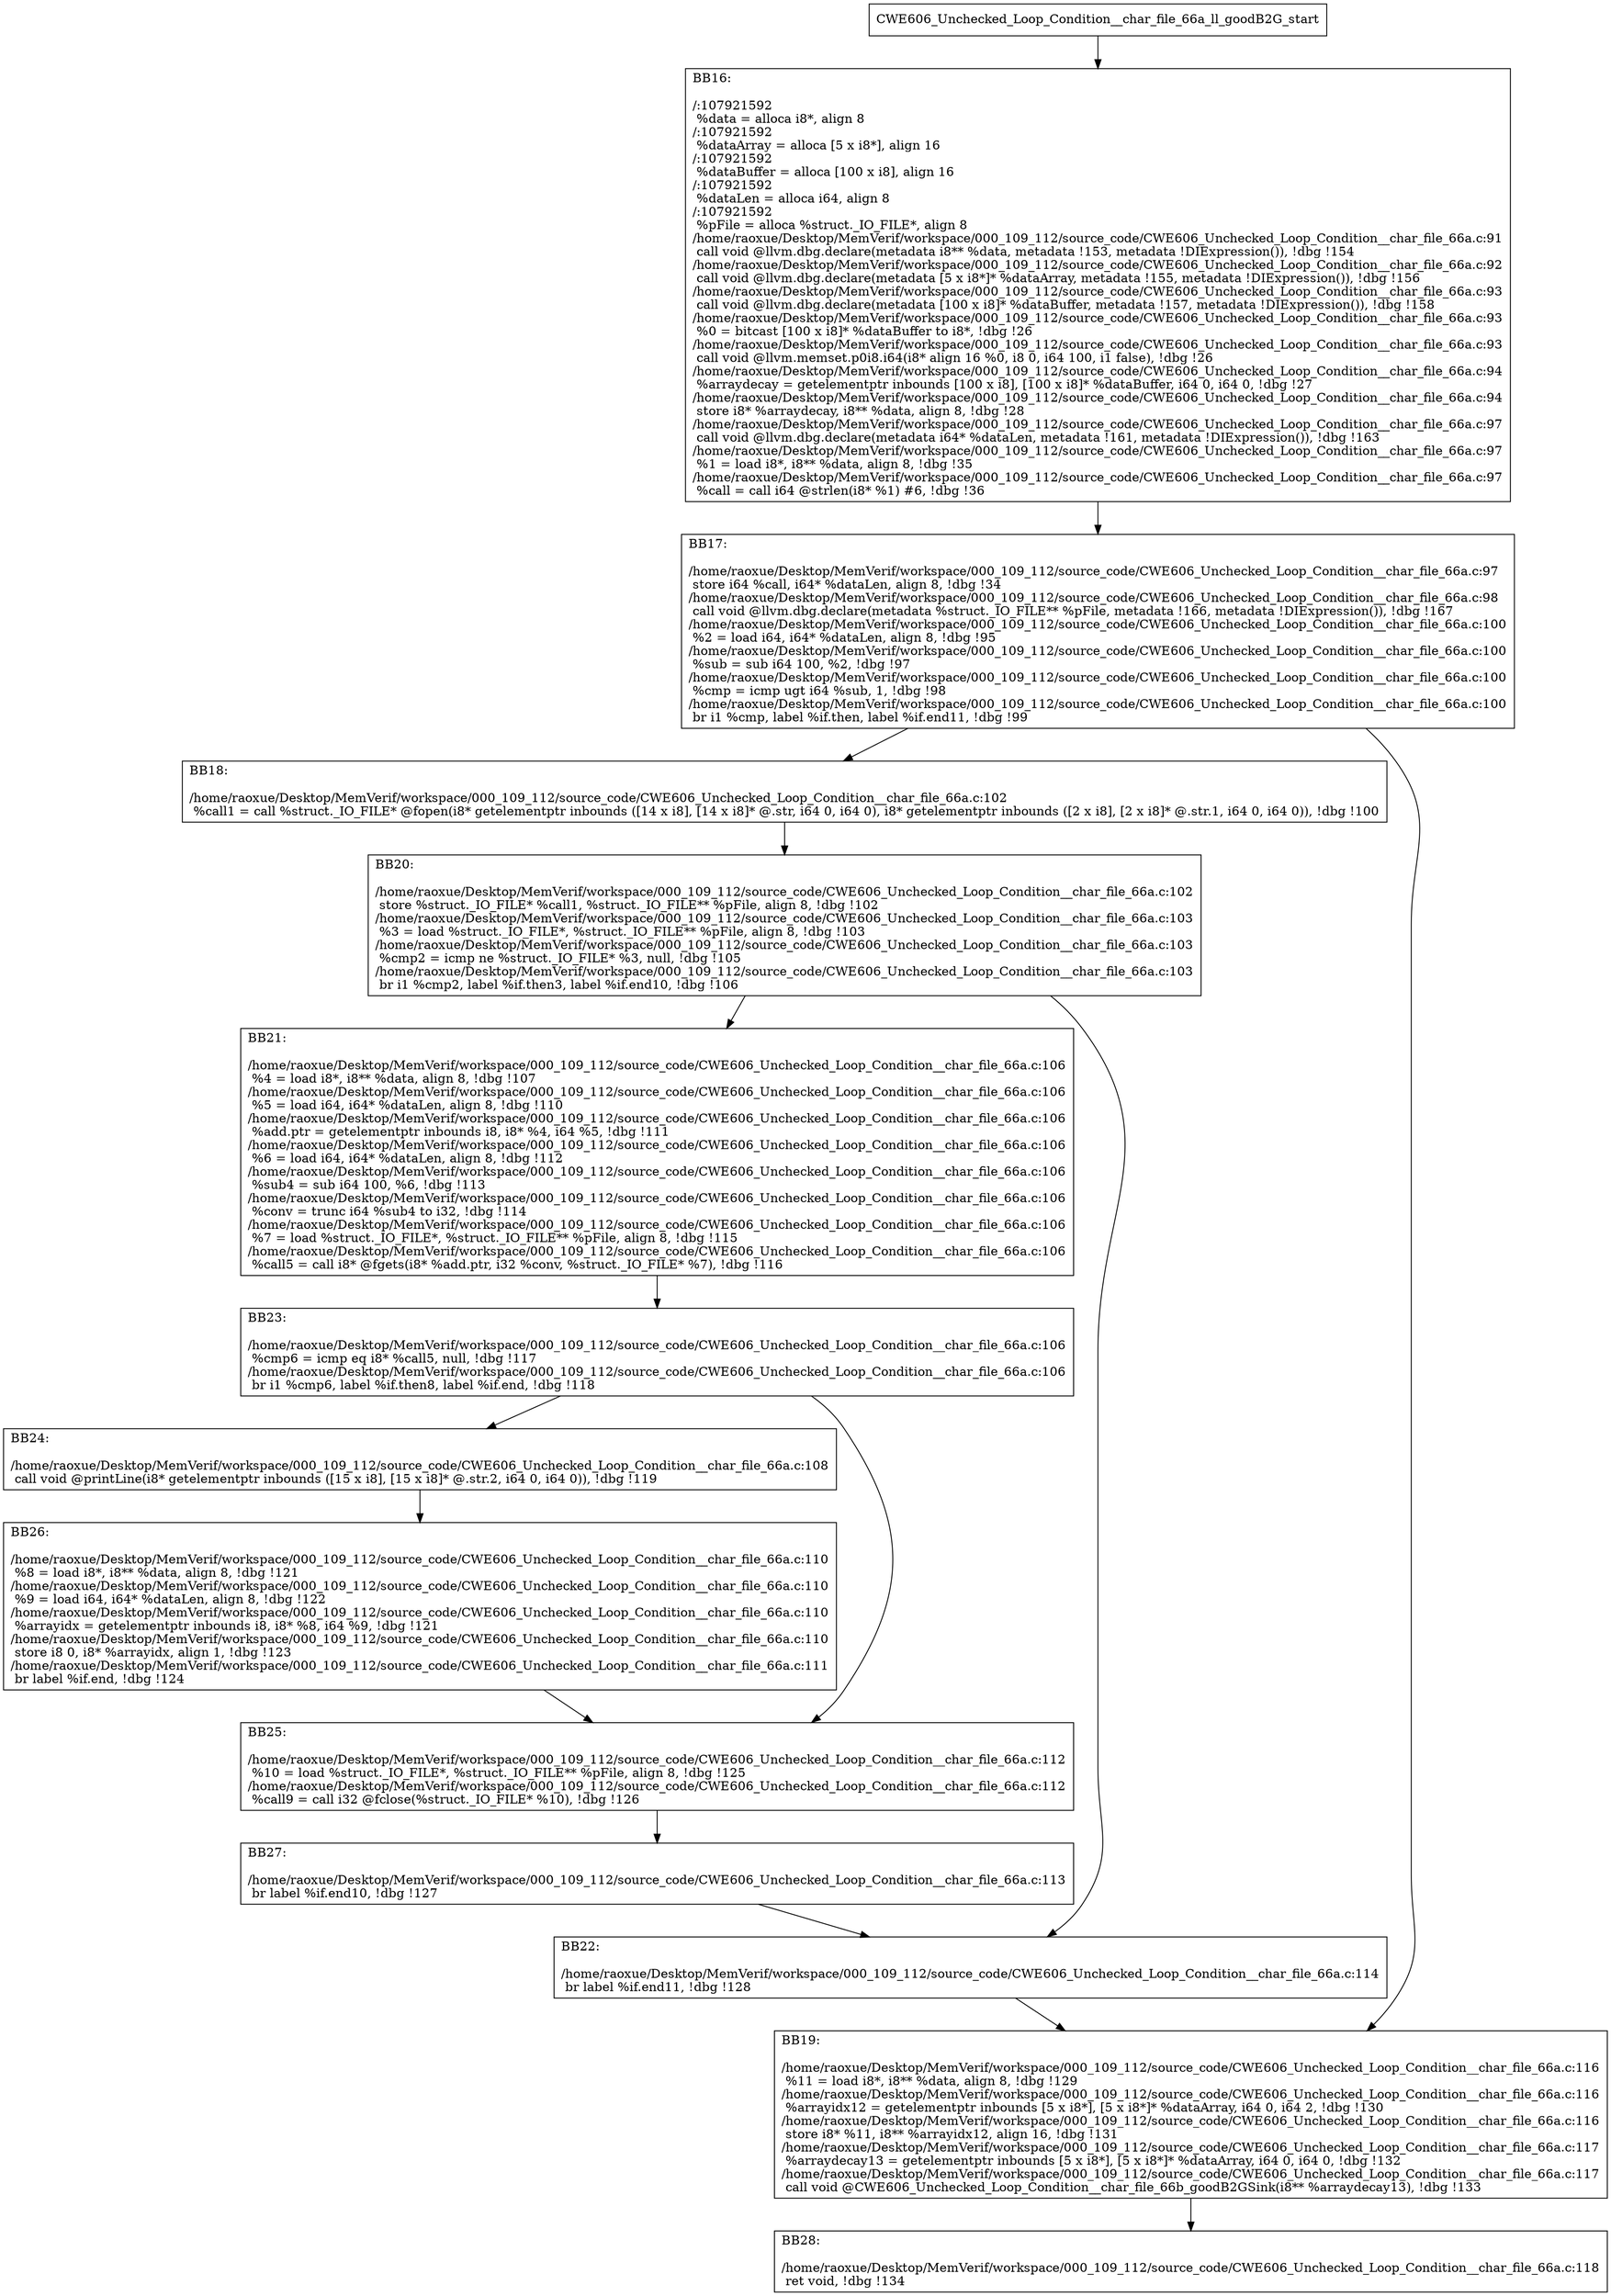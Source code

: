 digraph "CFG for'CWE606_Unchecked_Loop_Condition__char_file_66a_ll_goodB2G' function" {
	BBCWE606_Unchecked_Loop_Condition__char_file_66a_ll_goodB2G_start[shape=record,label="{CWE606_Unchecked_Loop_Condition__char_file_66a_ll_goodB2G_start}"];
	BBCWE606_Unchecked_Loop_Condition__char_file_66a_ll_goodB2G_start-> CWE606_Unchecked_Loop_Condition__char_file_66a_ll_goodB2GBB16;
	CWE606_Unchecked_Loop_Condition__char_file_66a_ll_goodB2GBB16 [shape=record, label="{BB16:\l\l/:107921592\l
  %data = alloca i8*, align 8\l
/:107921592\l
  %dataArray = alloca [5 x i8*], align 16\l
/:107921592\l
  %dataBuffer = alloca [100 x i8], align 16\l
/:107921592\l
  %dataLen = alloca i64, align 8\l
/:107921592\l
  %pFile = alloca %struct._IO_FILE*, align 8\l
/home/raoxue/Desktop/MemVerif/workspace/000_109_112/source_code/CWE606_Unchecked_Loop_Condition__char_file_66a.c:91\l
  call void @llvm.dbg.declare(metadata i8** %data, metadata !153, metadata !DIExpression()), !dbg !154\l
/home/raoxue/Desktop/MemVerif/workspace/000_109_112/source_code/CWE606_Unchecked_Loop_Condition__char_file_66a.c:92\l
  call void @llvm.dbg.declare(metadata [5 x i8*]* %dataArray, metadata !155, metadata !DIExpression()), !dbg !156\l
/home/raoxue/Desktop/MemVerif/workspace/000_109_112/source_code/CWE606_Unchecked_Loop_Condition__char_file_66a.c:93\l
  call void @llvm.dbg.declare(metadata [100 x i8]* %dataBuffer, metadata !157, metadata !DIExpression()), !dbg !158\l
/home/raoxue/Desktop/MemVerif/workspace/000_109_112/source_code/CWE606_Unchecked_Loop_Condition__char_file_66a.c:93\l
  %0 = bitcast [100 x i8]* %dataBuffer to i8*, !dbg !26\l
/home/raoxue/Desktop/MemVerif/workspace/000_109_112/source_code/CWE606_Unchecked_Loop_Condition__char_file_66a.c:93\l
  call void @llvm.memset.p0i8.i64(i8* align 16 %0, i8 0, i64 100, i1 false), !dbg !26\l
/home/raoxue/Desktop/MemVerif/workspace/000_109_112/source_code/CWE606_Unchecked_Loop_Condition__char_file_66a.c:94\l
  %arraydecay = getelementptr inbounds [100 x i8], [100 x i8]* %dataBuffer, i64 0, i64 0, !dbg !27\l
/home/raoxue/Desktop/MemVerif/workspace/000_109_112/source_code/CWE606_Unchecked_Loop_Condition__char_file_66a.c:94\l
  store i8* %arraydecay, i8** %data, align 8, !dbg !28\l
/home/raoxue/Desktop/MemVerif/workspace/000_109_112/source_code/CWE606_Unchecked_Loop_Condition__char_file_66a.c:97\l
  call void @llvm.dbg.declare(metadata i64* %dataLen, metadata !161, metadata !DIExpression()), !dbg !163\l
/home/raoxue/Desktop/MemVerif/workspace/000_109_112/source_code/CWE606_Unchecked_Loop_Condition__char_file_66a.c:97\l
  %1 = load i8*, i8** %data, align 8, !dbg !35\l
/home/raoxue/Desktop/MemVerif/workspace/000_109_112/source_code/CWE606_Unchecked_Loop_Condition__char_file_66a.c:97\l
  %call = call i64 @strlen(i8* %1) #6, !dbg !36\l
}"];
	CWE606_Unchecked_Loop_Condition__char_file_66a_ll_goodB2GBB16-> CWE606_Unchecked_Loop_Condition__char_file_66a_ll_goodB2GBB17;
	CWE606_Unchecked_Loop_Condition__char_file_66a_ll_goodB2GBB17 [shape=record, label="{BB17:\l\l/home/raoxue/Desktop/MemVerif/workspace/000_109_112/source_code/CWE606_Unchecked_Loop_Condition__char_file_66a.c:97\l
  store i64 %call, i64* %dataLen, align 8, !dbg !34\l
/home/raoxue/Desktop/MemVerif/workspace/000_109_112/source_code/CWE606_Unchecked_Loop_Condition__char_file_66a.c:98\l
  call void @llvm.dbg.declare(metadata %struct._IO_FILE** %pFile, metadata !166, metadata !DIExpression()), !dbg !167\l
/home/raoxue/Desktop/MemVerif/workspace/000_109_112/source_code/CWE606_Unchecked_Loop_Condition__char_file_66a.c:100\l
  %2 = load i64, i64* %dataLen, align 8, !dbg !95\l
/home/raoxue/Desktop/MemVerif/workspace/000_109_112/source_code/CWE606_Unchecked_Loop_Condition__char_file_66a.c:100\l
  %sub = sub i64 100, %2, !dbg !97\l
/home/raoxue/Desktop/MemVerif/workspace/000_109_112/source_code/CWE606_Unchecked_Loop_Condition__char_file_66a.c:100\l
  %cmp = icmp ugt i64 %sub, 1, !dbg !98\l
/home/raoxue/Desktop/MemVerif/workspace/000_109_112/source_code/CWE606_Unchecked_Loop_Condition__char_file_66a.c:100\l
  br i1 %cmp, label %if.then, label %if.end11, !dbg !99\l
}"];
	CWE606_Unchecked_Loop_Condition__char_file_66a_ll_goodB2GBB17-> CWE606_Unchecked_Loop_Condition__char_file_66a_ll_goodB2GBB18;
	CWE606_Unchecked_Loop_Condition__char_file_66a_ll_goodB2GBB17-> CWE606_Unchecked_Loop_Condition__char_file_66a_ll_goodB2GBB19;
	CWE606_Unchecked_Loop_Condition__char_file_66a_ll_goodB2GBB18 [shape=record, label="{BB18:\l\l/home/raoxue/Desktop/MemVerif/workspace/000_109_112/source_code/CWE606_Unchecked_Loop_Condition__char_file_66a.c:102\l
  %call1 = call %struct._IO_FILE* @fopen(i8* getelementptr inbounds ([14 x i8], [14 x i8]* @.str, i64 0, i64 0), i8* getelementptr inbounds ([2 x i8], [2 x i8]* @.str.1, i64 0, i64 0)), !dbg !100\l
}"];
	CWE606_Unchecked_Loop_Condition__char_file_66a_ll_goodB2GBB18-> CWE606_Unchecked_Loop_Condition__char_file_66a_ll_goodB2GBB20;
	CWE606_Unchecked_Loop_Condition__char_file_66a_ll_goodB2GBB20 [shape=record, label="{BB20:\l\l/home/raoxue/Desktop/MemVerif/workspace/000_109_112/source_code/CWE606_Unchecked_Loop_Condition__char_file_66a.c:102\l
  store %struct._IO_FILE* %call1, %struct._IO_FILE** %pFile, align 8, !dbg !102\l
/home/raoxue/Desktop/MemVerif/workspace/000_109_112/source_code/CWE606_Unchecked_Loop_Condition__char_file_66a.c:103\l
  %3 = load %struct._IO_FILE*, %struct._IO_FILE** %pFile, align 8, !dbg !103\l
/home/raoxue/Desktop/MemVerif/workspace/000_109_112/source_code/CWE606_Unchecked_Loop_Condition__char_file_66a.c:103\l
  %cmp2 = icmp ne %struct._IO_FILE* %3, null, !dbg !105\l
/home/raoxue/Desktop/MemVerif/workspace/000_109_112/source_code/CWE606_Unchecked_Loop_Condition__char_file_66a.c:103\l
  br i1 %cmp2, label %if.then3, label %if.end10, !dbg !106\l
}"];
	CWE606_Unchecked_Loop_Condition__char_file_66a_ll_goodB2GBB20-> CWE606_Unchecked_Loop_Condition__char_file_66a_ll_goodB2GBB21;
	CWE606_Unchecked_Loop_Condition__char_file_66a_ll_goodB2GBB20-> CWE606_Unchecked_Loop_Condition__char_file_66a_ll_goodB2GBB22;
	CWE606_Unchecked_Loop_Condition__char_file_66a_ll_goodB2GBB21 [shape=record, label="{BB21:\l\l/home/raoxue/Desktop/MemVerif/workspace/000_109_112/source_code/CWE606_Unchecked_Loop_Condition__char_file_66a.c:106\l
  %4 = load i8*, i8** %data, align 8, !dbg !107\l
/home/raoxue/Desktop/MemVerif/workspace/000_109_112/source_code/CWE606_Unchecked_Loop_Condition__char_file_66a.c:106\l
  %5 = load i64, i64* %dataLen, align 8, !dbg !110\l
/home/raoxue/Desktop/MemVerif/workspace/000_109_112/source_code/CWE606_Unchecked_Loop_Condition__char_file_66a.c:106\l
  %add.ptr = getelementptr inbounds i8, i8* %4, i64 %5, !dbg !111\l
/home/raoxue/Desktop/MemVerif/workspace/000_109_112/source_code/CWE606_Unchecked_Loop_Condition__char_file_66a.c:106\l
  %6 = load i64, i64* %dataLen, align 8, !dbg !112\l
/home/raoxue/Desktop/MemVerif/workspace/000_109_112/source_code/CWE606_Unchecked_Loop_Condition__char_file_66a.c:106\l
  %sub4 = sub i64 100, %6, !dbg !113\l
/home/raoxue/Desktop/MemVerif/workspace/000_109_112/source_code/CWE606_Unchecked_Loop_Condition__char_file_66a.c:106\l
  %conv = trunc i64 %sub4 to i32, !dbg !114\l
/home/raoxue/Desktop/MemVerif/workspace/000_109_112/source_code/CWE606_Unchecked_Loop_Condition__char_file_66a.c:106\l
  %7 = load %struct._IO_FILE*, %struct._IO_FILE** %pFile, align 8, !dbg !115\l
/home/raoxue/Desktop/MemVerif/workspace/000_109_112/source_code/CWE606_Unchecked_Loop_Condition__char_file_66a.c:106\l
  %call5 = call i8* @fgets(i8* %add.ptr, i32 %conv, %struct._IO_FILE* %7), !dbg !116\l
}"];
	CWE606_Unchecked_Loop_Condition__char_file_66a_ll_goodB2GBB21-> CWE606_Unchecked_Loop_Condition__char_file_66a_ll_goodB2GBB23;
	CWE606_Unchecked_Loop_Condition__char_file_66a_ll_goodB2GBB23 [shape=record, label="{BB23:\l\l/home/raoxue/Desktop/MemVerif/workspace/000_109_112/source_code/CWE606_Unchecked_Loop_Condition__char_file_66a.c:106\l
  %cmp6 = icmp eq i8* %call5, null, !dbg !117\l
/home/raoxue/Desktop/MemVerif/workspace/000_109_112/source_code/CWE606_Unchecked_Loop_Condition__char_file_66a.c:106\l
  br i1 %cmp6, label %if.then8, label %if.end, !dbg !118\l
}"];
	CWE606_Unchecked_Loop_Condition__char_file_66a_ll_goodB2GBB23-> CWE606_Unchecked_Loop_Condition__char_file_66a_ll_goodB2GBB24;
	CWE606_Unchecked_Loop_Condition__char_file_66a_ll_goodB2GBB23-> CWE606_Unchecked_Loop_Condition__char_file_66a_ll_goodB2GBB25;
	CWE606_Unchecked_Loop_Condition__char_file_66a_ll_goodB2GBB24 [shape=record, label="{BB24:\l\l/home/raoxue/Desktop/MemVerif/workspace/000_109_112/source_code/CWE606_Unchecked_Loop_Condition__char_file_66a.c:108\l
  call void @printLine(i8* getelementptr inbounds ([15 x i8], [15 x i8]* @.str.2, i64 0, i64 0)), !dbg !119\l
}"];
	CWE606_Unchecked_Loop_Condition__char_file_66a_ll_goodB2GBB24-> CWE606_Unchecked_Loop_Condition__char_file_66a_ll_goodB2GBB26;
	CWE606_Unchecked_Loop_Condition__char_file_66a_ll_goodB2GBB26 [shape=record, label="{BB26:\l\l/home/raoxue/Desktop/MemVerif/workspace/000_109_112/source_code/CWE606_Unchecked_Loop_Condition__char_file_66a.c:110\l
  %8 = load i8*, i8** %data, align 8, !dbg !121\l
/home/raoxue/Desktop/MemVerif/workspace/000_109_112/source_code/CWE606_Unchecked_Loop_Condition__char_file_66a.c:110\l
  %9 = load i64, i64* %dataLen, align 8, !dbg !122\l
/home/raoxue/Desktop/MemVerif/workspace/000_109_112/source_code/CWE606_Unchecked_Loop_Condition__char_file_66a.c:110\l
  %arrayidx = getelementptr inbounds i8, i8* %8, i64 %9, !dbg !121\l
/home/raoxue/Desktop/MemVerif/workspace/000_109_112/source_code/CWE606_Unchecked_Loop_Condition__char_file_66a.c:110\l
  store i8 0, i8* %arrayidx, align 1, !dbg !123\l
/home/raoxue/Desktop/MemVerif/workspace/000_109_112/source_code/CWE606_Unchecked_Loop_Condition__char_file_66a.c:111\l
  br label %if.end, !dbg !124\l
}"];
	CWE606_Unchecked_Loop_Condition__char_file_66a_ll_goodB2GBB26-> CWE606_Unchecked_Loop_Condition__char_file_66a_ll_goodB2GBB25;
	CWE606_Unchecked_Loop_Condition__char_file_66a_ll_goodB2GBB25 [shape=record, label="{BB25:\l\l/home/raoxue/Desktop/MemVerif/workspace/000_109_112/source_code/CWE606_Unchecked_Loop_Condition__char_file_66a.c:112\l
  %10 = load %struct._IO_FILE*, %struct._IO_FILE** %pFile, align 8, !dbg !125\l
/home/raoxue/Desktop/MemVerif/workspace/000_109_112/source_code/CWE606_Unchecked_Loop_Condition__char_file_66a.c:112\l
  %call9 = call i32 @fclose(%struct._IO_FILE* %10), !dbg !126\l
}"];
	CWE606_Unchecked_Loop_Condition__char_file_66a_ll_goodB2GBB25-> CWE606_Unchecked_Loop_Condition__char_file_66a_ll_goodB2GBB27;
	CWE606_Unchecked_Loop_Condition__char_file_66a_ll_goodB2GBB27 [shape=record, label="{BB27:\l\l/home/raoxue/Desktop/MemVerif/workspace/000_109_112/source_code/CWE606_Unchecked_Loop_Condition__char_file_66a.c:113\l
  br label %if.end10, !dbg !127\l
}"];
	CWE606_Unchecked_Loop_Condition__char_file_66a_ll_goodB2GBB27-> CWE606_Unchecked_Loop_Condition__char_file_66a_ll_goodB2GBB22;
	CWE606_Unchecked_Loop_Condition__char_file_66a_ll_goodB2GBB22 [shape=record, label="{BB22:\l\l/home/raoxue/Desktop/MemVerif/workspace/000_109_112/source_code/CWE606_Unchecked_Loop_Condition__char_file_66a.c:114\l
  br label %if.end11, !dbg !128\l
}"];
	CWE606_Unchecked_Loop_Condition__char_file_66a_ll_goodB2GBB22-> CWE606_Unchecked_Loop_Condition__char_file_66a_ll_goodB2GBB19;
	CWE606_Unchecked_Loop_Condition__char_file_66a_ll_goodB2GBB19 [shape=record, label="{BB19:\l\l/home/raoxue/Desktop/MemVerif/workspace/000_109_112/source_code/CWE606_Unchecked_Loop_Condition__char_file_66a.c:116\l
  %11 = load i8*, i8** %data, align 8, !dbg !129\l
/home/raoxue/Desktop/MemVerif/workspace/000_109_112/source_code/CWE606_Unchecked_Loop_Condition__char_file_66a.c:116\l
  %arrayidx12 = getelementptr inbounds [5 x i8*], [5 x i8*]* %dataArray, i64 0, i64 2, !dbg !130\l
/home/raoxue/Desktop/MemVerif/workspace/000_109_112/source_code/CWE606_Unchecked_Loop_Condition__char_file_66a.c:116\l
  store i8* %11, i8** %arrayidx12, align 16, !dbg !131\l
/home/raoxue/Desktop/MemVerif/workspace/000_109_112/source_code/CWE606_Unchecked_Loop_Condition__char_file_66a.c:117\l
  %arraydecay13 = getelementptr inbounds [5 x i8*], [5 x i8*]* %dataArray, i64 0, i64 0, !dbg !132\l
/home/raoxue/Desktop/MemVerif/workspace/000_109_112/source_code/CWE606_Unchecked_Loop_Condition__char_file_66a.c:117\l
  call void @CWE606_Unchecked_Loop_Condition__char_file_66b_goodB2GSink(i8** %arraydecay13), !dbg !133\l
}"];
	CWE606_Unchecked_Loop_Condition__char_file_66a_ll_goodB2GBB19-> CWE606_Unchecked_Loop_Condition__char_file_66a_ll_goodB2GBB28;
	CWE606_Unchecked_Loop_Condition__char_file_66a_ll_goodB2GBB28 [shape=record, label="{BB28:\l\l/home/raoxue/Desktop/MemVerif/workspace/000_109_112/source_code/CWE606_Unchecked_Loop_Condition__char_file_66a.c:118\l
  ret void, !dbg !134\l
}"];
}
